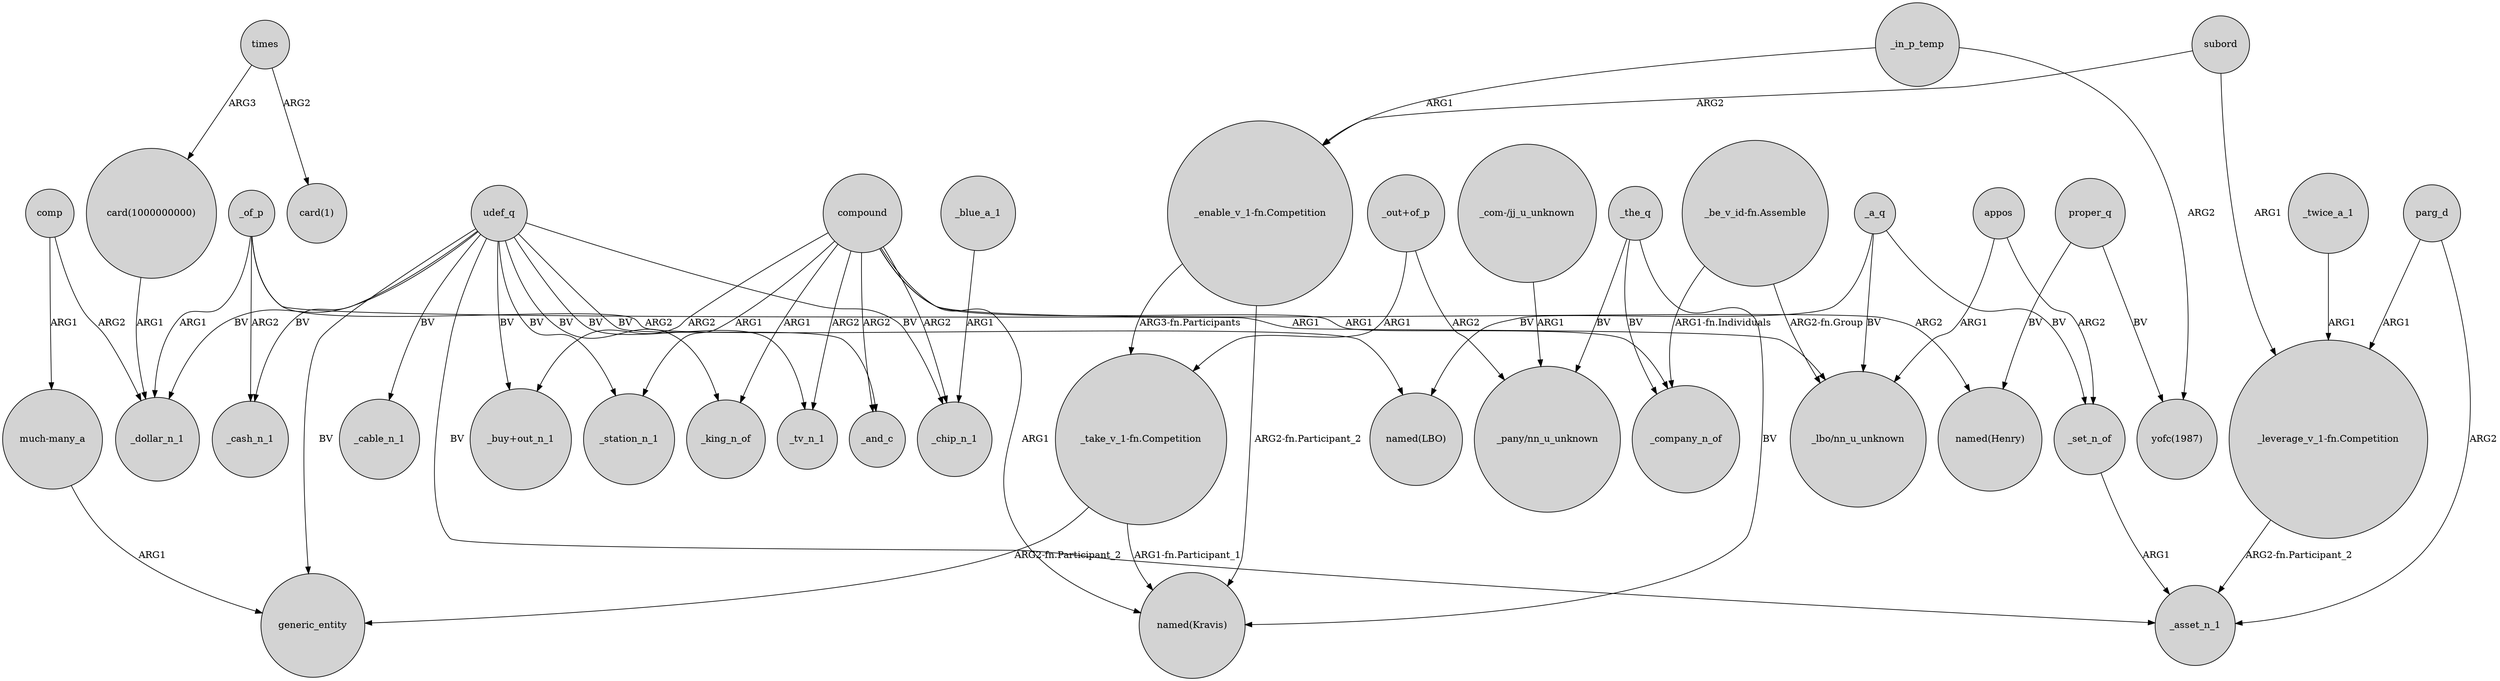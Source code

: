digraph {
	node [shape=circle style=filled]
	_of_p -> _dollar_n_1 [label=ARG1]
	"card(1000000000)" -> _dollar_n_1 [label=ARG1]
	udef_q -> _king_n_of [label=BV]
	udef_q -> _cash_n_1 [label=BV]
	appos -> _set_n_of [label=ARG2]
	parg_d -> _asset_n_1 [label=ARG2]
	comp -> _dollar_n_1 [label=ARG2]
	_in_p_temp -> "yofc(1987)" [label=ARG2]
	compound -> _king_n_of [label=ARG1]
	compound -> _station_n_1 [label=ARG1]
	"_com-/jj_u_unknown" -> "_pany/nn_u_unknown" [label=ARG1]
	"_leverage_v_1-fn.Competition" -> _asset_n_1 [label="ARG2-fn.Participant_2"]
	parg_d -> "_leverage_v_1-fn.Competition" [label=ARG1]
	times -> "card(1)" [label=ARG2]
	compound -> _company_n_of [label=ARG1]
	_of_p -> "named(LBO)" [label=ARG2]
	times -> "card(1000000000)" [label=ARG3]
	udef_q -> _asset_n_1 [label=BV]
	udef_q -> "_buy+out_n_1" [label=BV]
	proper_q -> "named(Henry)" [label=BV]
	compound -> _and_c [label=ARG2]
	udef_q -> generic_entity [label=BV]
	compound -> "named(Henry)" [label=ARG2]
	"_out+of_p" -> "_pany/nn_u_unknown" [label=ARG2]
	udef_q -> _and_c [label=BV]
	_the_q -> "_pany/nn_u_unknown" [label=BV]
	compound -> "named(Kravis)" [label=ARG1]
	appos -> "_lbo/nn_u_unknown" [label=ARG1]
	_blue_a_1 -> _chip_n_1 [label=ARG1]
	comp -> "much-many_a" [label=ARG1]
	"_be_v_id-fn.Assemble" -> _company_n_of [label="ARG1-fn.Individuals"]
	subord -> "_enable_v_1-fn.Competition" [label=ARG2]
	"much-many_a" -> generic_entity [label=ARG1]
	proper_q -> "yofc(1987)" [label=BV]
	_the_q -> "named(Kravis)" [label=BV]
	"_take_v_1-fn.Competition" -> "named(Kravis)" [label="ARG1-fn.Participant_1"]
	udef_q -> _dollar_n_1 [label=BV]
	udef_q -> _tv_n_1 [label=BV]
	_a_q -> _set_n_of [label=BV]
	udef_q -> _station_n_1 [label=BV]
	_a_q -> "named(LBO)" [label=BV]
	"_take_v_1-fn.Competition" -> generic_entity [label="ARG2-fn.Participant_2"]
	"_be_v_id-fn.Assemble" -> "_lbo/nn_u_unknown" [label="ARG2-fn.Group"]
	_set_n_of -> _asset_n_1 [label=ARG1]
	subord -> "_leverage_v_1-fn.Competition" [label=ARG1]
	compound -> "_buy+out_n_1" [label=ARG2]
	udef_q -> _chip_n_1 [label=BV]
	"_enable_v_1-fn.Competition" -> "_take_v_1-fn.Competition" [label="ARG3-fn.Participants"]
	_of_p -> "_lbo/nn_u_unknown" [label=ARG1]
	"_out+of_p" -> "_take_v_1-fn.Competition" [label=ARG1]
	_in_p_temp -> "_enable_v_1-fn.Competition" [label=ARG1]
	udef_q -> _cable_n_1 [label=BV]
	compound -> _chip_n_1 [label=ARG2]
	_the_q -> _company_n_of [label=BV]
	compound -> _tv_n_1 [label=ARG2]
	"_enable_v_1-fn.Competition" -> "named(Kravis)" [label="ARG2-fn.Participant_2"]
	_a_q -> "_lbo/nn_u_unknown" [label=BV]
	_of_p -> _cash_n_1 [label=ARG2]
	_twice_a_1 -> "_leverage_v_1-fn.Competition" [label=ARG1]
}

